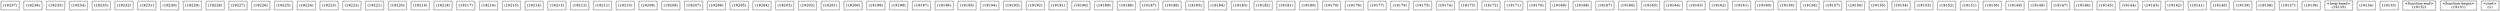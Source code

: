 digraph graphname {
n19237 [shape=box,label="(19237)"];
n19236 [shape=box,label="(19236)"];
n19235 [shape=box,label="(19235)"];
n19234 [shape=box,label="(19234)"];
n19233 [shape=box,label="(19233)"];
n19232 [shape=box,label="(19232)"];
n19231 [shape=box,label="(19231)"];
n19230 [shape=box,label="(19230)"];
n19229 [shape=box,label="(19229)"];
n19228 [shape=box,label="(19228)"];
n19227 [shape=box,label="(19227)"];
n19226 [shape=box,label="(19226)"];
n19225 [shape=box,label="(19225)"];
n19224 [shape=box,label="(19224)"];
n19223 [shape=box,label="(19223)"];
n19222 [shape=box,label="(19222)"];
n19221 [shape=box,label="(19221)"];
n19220 [shape=box,label="(19220)"];
n19219 [shape=box,label="(19219)"];
n19218 [shape=box,label="(19218)"];
n19217 [shape=box,label="(19217)"];
n19216 [shape=box,label="(19216)"];
n19215 [shape=box,label="(19215)"];
n19214 [shape=box,label="(19214)"];
n19213 [shape=box,label="(19213)"];
n19212 [shape=box,label="(19212)"];
n19211 [shape=box,label="(19211)"];
n19210 [shape=box,label="(19210)"];
n19209 [shape=box,label="(19209)"];
n19208 [shape=box,label="(19208)"];
n19207 [shape=box,label="(19207)"];
n19206 [shape=box,label="(19206)"];
n19205 [shape=box,label="(19205)"];
n19204 [shape=box,label="(19204)"];
n19203 [shape=box,label="(19203)"];
n19202 [shape=box,label="(19202)"];
n19201 [shape=box,label="(19201)"];
n19200 [shape=box,label="(19200)"];
n19199 [shape=box,label="(19199)"];
n19198 [shape=box,label="(19198)"];
n19197 [shape=box,label="(19197)"];
n19196 [shape=box,label="(19196)"];
n19195 [shape=box,label="(19195)"];
n19194 [shape=box,label="(19194)"];
n19193 [shape=box,label="(19193)"];
n19192 [shape=box,label="(19192)"];
n19191 [shape=box,label="(19191)"];
n19190 [shape=box,label="(19190)"];
n19189 [shape=box,label="(19189)"];
n19188 [shape=box,label="(19188)"];
n19187 [shape=box,label="(19187)"];
n19186 [shape=box,label="(19186)"];
n19185 [shape=box,label="(19185)"];
n19184 [shape=box,label="(19184)"];
n19183 [shape=box,label="(19183)"];
n19182 [shape=box,label="(19182)"];
n19181 [shape=box,label="(19181)"];
n19180 [shape=box,label="(19180)"];
n19179 [shape=box,label="(19179)"];
n19178 [shape=box,label="(19178)"];
n19177 [shape=box,label="(19177)"];
n19176 [shape=box,label="(19176)"];
n19175 [shape=box,label="(19175)"];
n19174 [shape=box,label="(19174)"];
n19173 [shape=box,label="(19173)"];
n19172 [shape=box,label="(19172)"];
n19171 [shape=box,label="(19171)"];
n19170 [shape=box,label="(19170)"];
n19169 [shape=box,label="(19169)"];
n19168 [shape=box,label="(19168)"];
n19167 [shape=box,label="(19167)"];
n19166 [shape=box,label="(19166)"];
n19165 [shape=box,label="(19165)"];
n19164 [shape=box,label="(19164)"];
n19163 [shape=box,label="(19163)"];
n19162 [shape=box,label="(19162)"];
n19161 [shape=box,label="(19161)"];
n19160 [shape=box,label="(19160)"];
n19159 [shape=box,label="(19159)"];
n19158 [shape=box,label="(19158)"];
n19157 [shape=box,label="(19157)"];
n19156 [shape=box,label="(19156)"];
n19155 [shape=box,label="(19155)"];
n19154 [shape=box,label="(19154)"];
n19153 [shape=box,label="(19153)"];
n19152 [shape=box,label="(19152)"];
n19151 [shape=box,label="(19151)"];
n19150 [shape=box,label="(19150)"];
n19149 [shape=box,label="(19149)"];
n19148 [shape=box,label="(19148)"];
n19147 [shape=box,label="(19147)"];
n19146 [shape=box,label="(19146)"];
n19145 [shape=box,label="(19145)"];
n19144 [shape=box,label="(19144)"];
n19143 [shape=box,label="(19143)"];
n19142 [shape=box,label="(19142)"];
n19141 [shape=box,label="(19141)"];
n19140 [shape=box,label="(19140)"];
n19139 [shape=box,label="(19139)"];
n19138 [shape=box,label="(19138)"];
n19137 [shape=box,label="(19137)"];
n19136 [shape=box,label="(19136)"];
n19135 [shape=box,label="<loop-head>
(19135)"];
n19134 [shape=box,label="(19134)"];
n19133 [shape=box,label="(19133)"];
n19132 [shape=box,label="<function-end>
(19132)"];
n19131 [shape=box,label="<function-begin>
(19131)"];
n1 [shape=box,label="<root>
(1)"];
}
